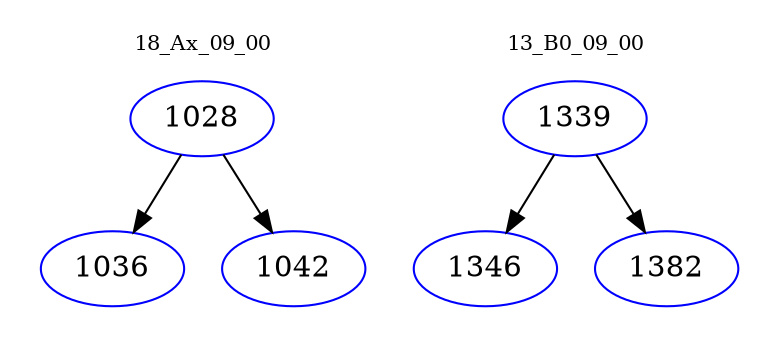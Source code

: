 digraph{
subgraph cluster_0 {
color = white
label = "18_Ax_09_00";
fontsize=10;
T0_1028 [label="1028", color="blue"]
T0_1028 -> T0_1036 [color="black"]
T0_1036 [label="1036", color="blue"]
T0_1028 -> T0_1042 [color="black"]
T0_1042 [label="1042", color="blue"]
}
subgraph cluster_1 {
color = white
label = "13_B0_09_00";
fontsize=10;
T1_1339 [label="1339", color="blue"]
T1_1339 -> T1_1346 [color="black"]
T1_1346 [label="1346", color="blue"]
T1_1339 -> T1_1382 [color="black"]
T1_1382 [label="1382", color="blue"]
}
}
